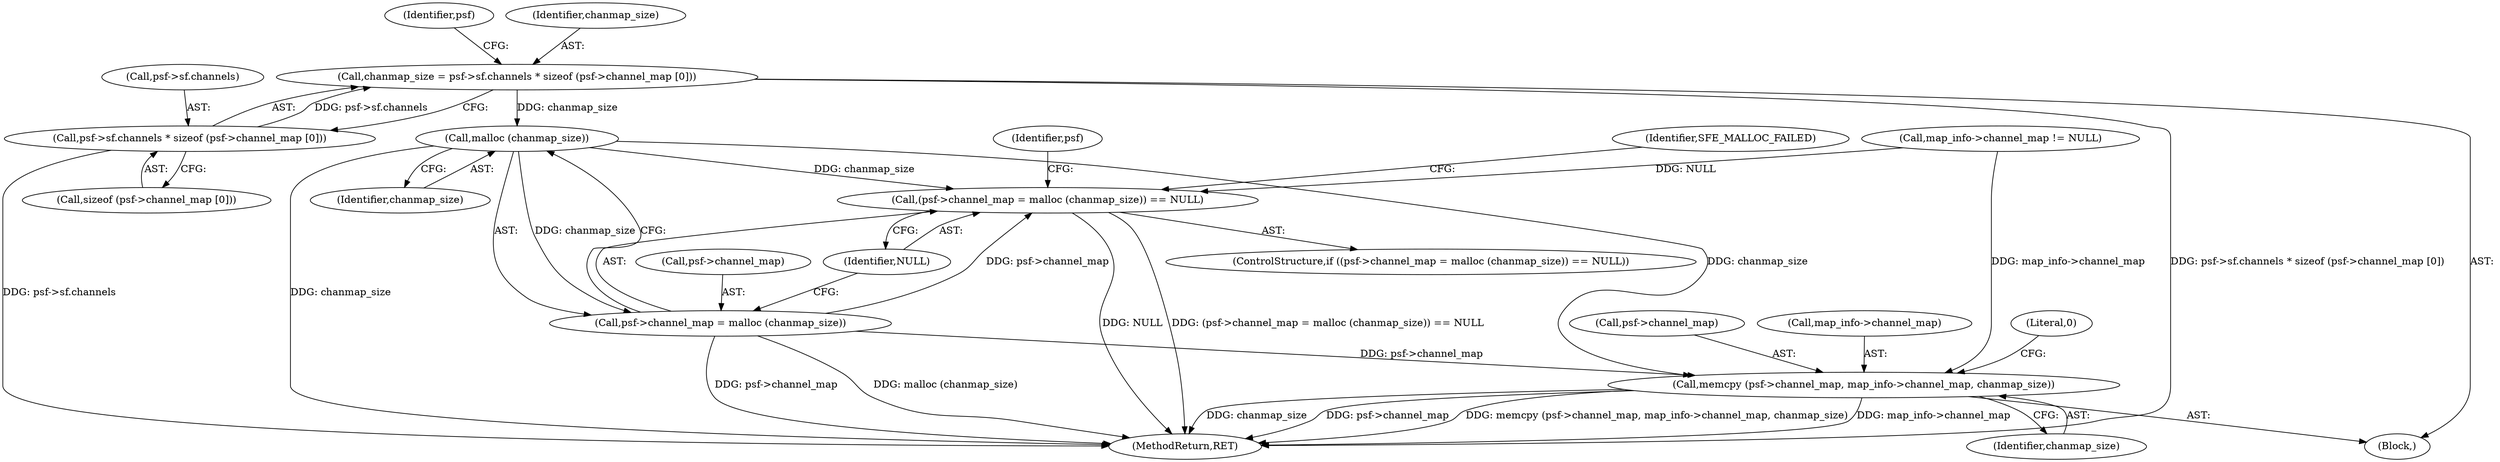 digraph "1_libsndfile_f833c53cb596e9e1792949f762e0b33661822748@API" {
"1000160" [label="(Call,chanmap_size = psf->sf.channels * sizeof (psf->channel_map [0]))"];
"1000162" [label="(Call,psf->sf.channels * sizeof (psf->channel_map [0]))"];
"1000184" [label="(Call,malloc (chanmap_size))"];
"1000179" [label="(Call,(psf->channel_map = malloc (chanmap_size)) == NULL)"];
"1000180" [label="(Call,psf->channel_map = malloc (chanmap_size))"];
"1000189" [label="(Call,memcpy (psf->channel_map, map_info->channel_map, chanmap_size))"];
"1000160" [label="(Call,chanmap_size = psf->sf.channels * sizeof (psf->channel_map [0]))"];
"1000193" [label="(Call,map_info->channel_map)"];
"1000153" [label="(Call,map_info->channel_map != NULL)"];
"1000185" [label="(Identifier,chanmap_size)"];
"1000179" [label="(Call,(psf->channel_map = malloc (chanmap_size)) == NULL)"];
"1000158" [label="(Block,)"];
"1000178" [label="(ControlStructure,if ((psf->channel_map = malloc (chanmap_size)) == NULL))"];
"1000168" [label="(Call,sizeof (psf->channel_map [0]))"];
"1000180" [label="(Call,psf->channel_map = malloc (chanmap_size))"];
"1000162" [label="(Call,psf->sf.channels * sizeof (psf->channel_map [0]))"];
"1000196" [label="(Identifier,chanmap_size)"];
"1000198" [label="(Literal,0)"];
"1000176" [label="(Identifier,psf)"];
"1000161" [label="(Identifier,chanmap_size)"];
"1000199" [label="(MethodReturn,RET)"];
"1000188" [label="(Identifier,SFE_MALLOC_FAILED)"];
"1000181" [label="(Call,psf->channel_map)"];
"1000184" [label="(Call,malloc (chanmap_size))"];
"1000163" [label="(Call,psf->sf.channels)"];
"1000189" [label="(Call,memcpy (psf->channel_map, map_info->channel_map, chanmap_size))"];
"1000191" [label="(Identifier,psf)"];
"1000186" [label="(Identifier,NULL)"];
"1000190" [label="(Call,psf->channel_map)"];
"1000160" -> "1000158"  [label="AST: "];
"1000160" -> "1000162"  [label="CFG: "];
"1000161" -> "1000160"  [label="AST: "];
"1000162" -> "1000160"  [label="AST: "];
"1000176" -> "1000160"  [label="CFG: "];
"1000160" -> "1000199"  [label="DDG: psf->sf.channels * sizeof (psf->channel_map [0])"];
"1000162" -> "1000160"  [label="DDG: psf->sf.channels"];
"1000160" -> "1000184"  [label="DDG: chanmap_size"];
"1000162" -> "1000168"  [label="CFG: "];
"1000163" -> "1000162"  [label="AST: "];
"1000168" -> "1000162"  [label="AST: "];
"1000162" -> "1000199"  [label="DDG: psf->sf.channels"];
"1000184" -> "1000180"  [label="AST: "];
"1000184" -> "1000185"  [label="CFG: "];
"1000185" -> "1000184"  [label="AST: "];
"1000180" -> "1000184"  [label="CFG: "];
"1000184" -> "1000199"  [label="DDG: chanmap_size"];
"1000184" -> "1000179"  [label="DDG: chanmap_size"];
"1000184" -> "1000180"  [label="DDG: chanmap_size"];
"1000184" -> "1000189"  [label="DDG: chanmap_size"];
"1000179" -> "1000178"  [label="AST: "];
"1000179" -> "1000186"  [label="CFG: "];
"1000180" -> "1000179"  [label="AST: "];
"1000186" -> "1000179"  [label="AST: "];
"1000188" -> "1000179"  [label="CFG: "];
"1000191" -> "1000179"  [label="CFG: "];
"1000179" -> "1000199"  [label="DDG: (psf->channel_map = malloc (chanmap_size)) == NULL"];
"1000179" -> "1000199"  [label="DDG: NULL"];
"1000180" -> "1000179"  [label="DDG: psf->channel_map"];
"1000153" -> "1000179"  [label="DDG: NULL"];
"1000181" -> "1000180"  [label="AST: "];
"1000186" -> "1000180"  [label="CFG: "];
"1000180" -> "1000199"  [label="DDG: malloc (chanmap_size)"];
"1000180" -> "1000199"  [label="DDG: psf->channel_map"];
"1000180" -> "1000189"  [label="DDG: psf->channel_map"];
"1000189" -> "1000158"  [label="AST: "];
"1000189" -> "1000196"  [label="CFG: "];
"1000190" -> "1000189"  [label="AST: "];
"1000193" -> "1000189"  [label="AST: "];
"1000196" -> "1000189"  [label="AST: "];
"1000198" -> "1000189"  [label="CFG: "];
"1000189" -> "1000199"  [label="DDG: psf->channel_map"];
"1000189" -> "1000199"  [label="DDG: memcpy (psf->channel_map, map_info->channel_map, chanmap_size)"];
"1000189" -> "1000199"  [label="DDG: map_info->channel_map"];
"1000189" -> "1000199"  [label="DDG: chanmap_size"];
"1000153" -> "1000189"  [label="DDG: map_info->channel_map"];
}
